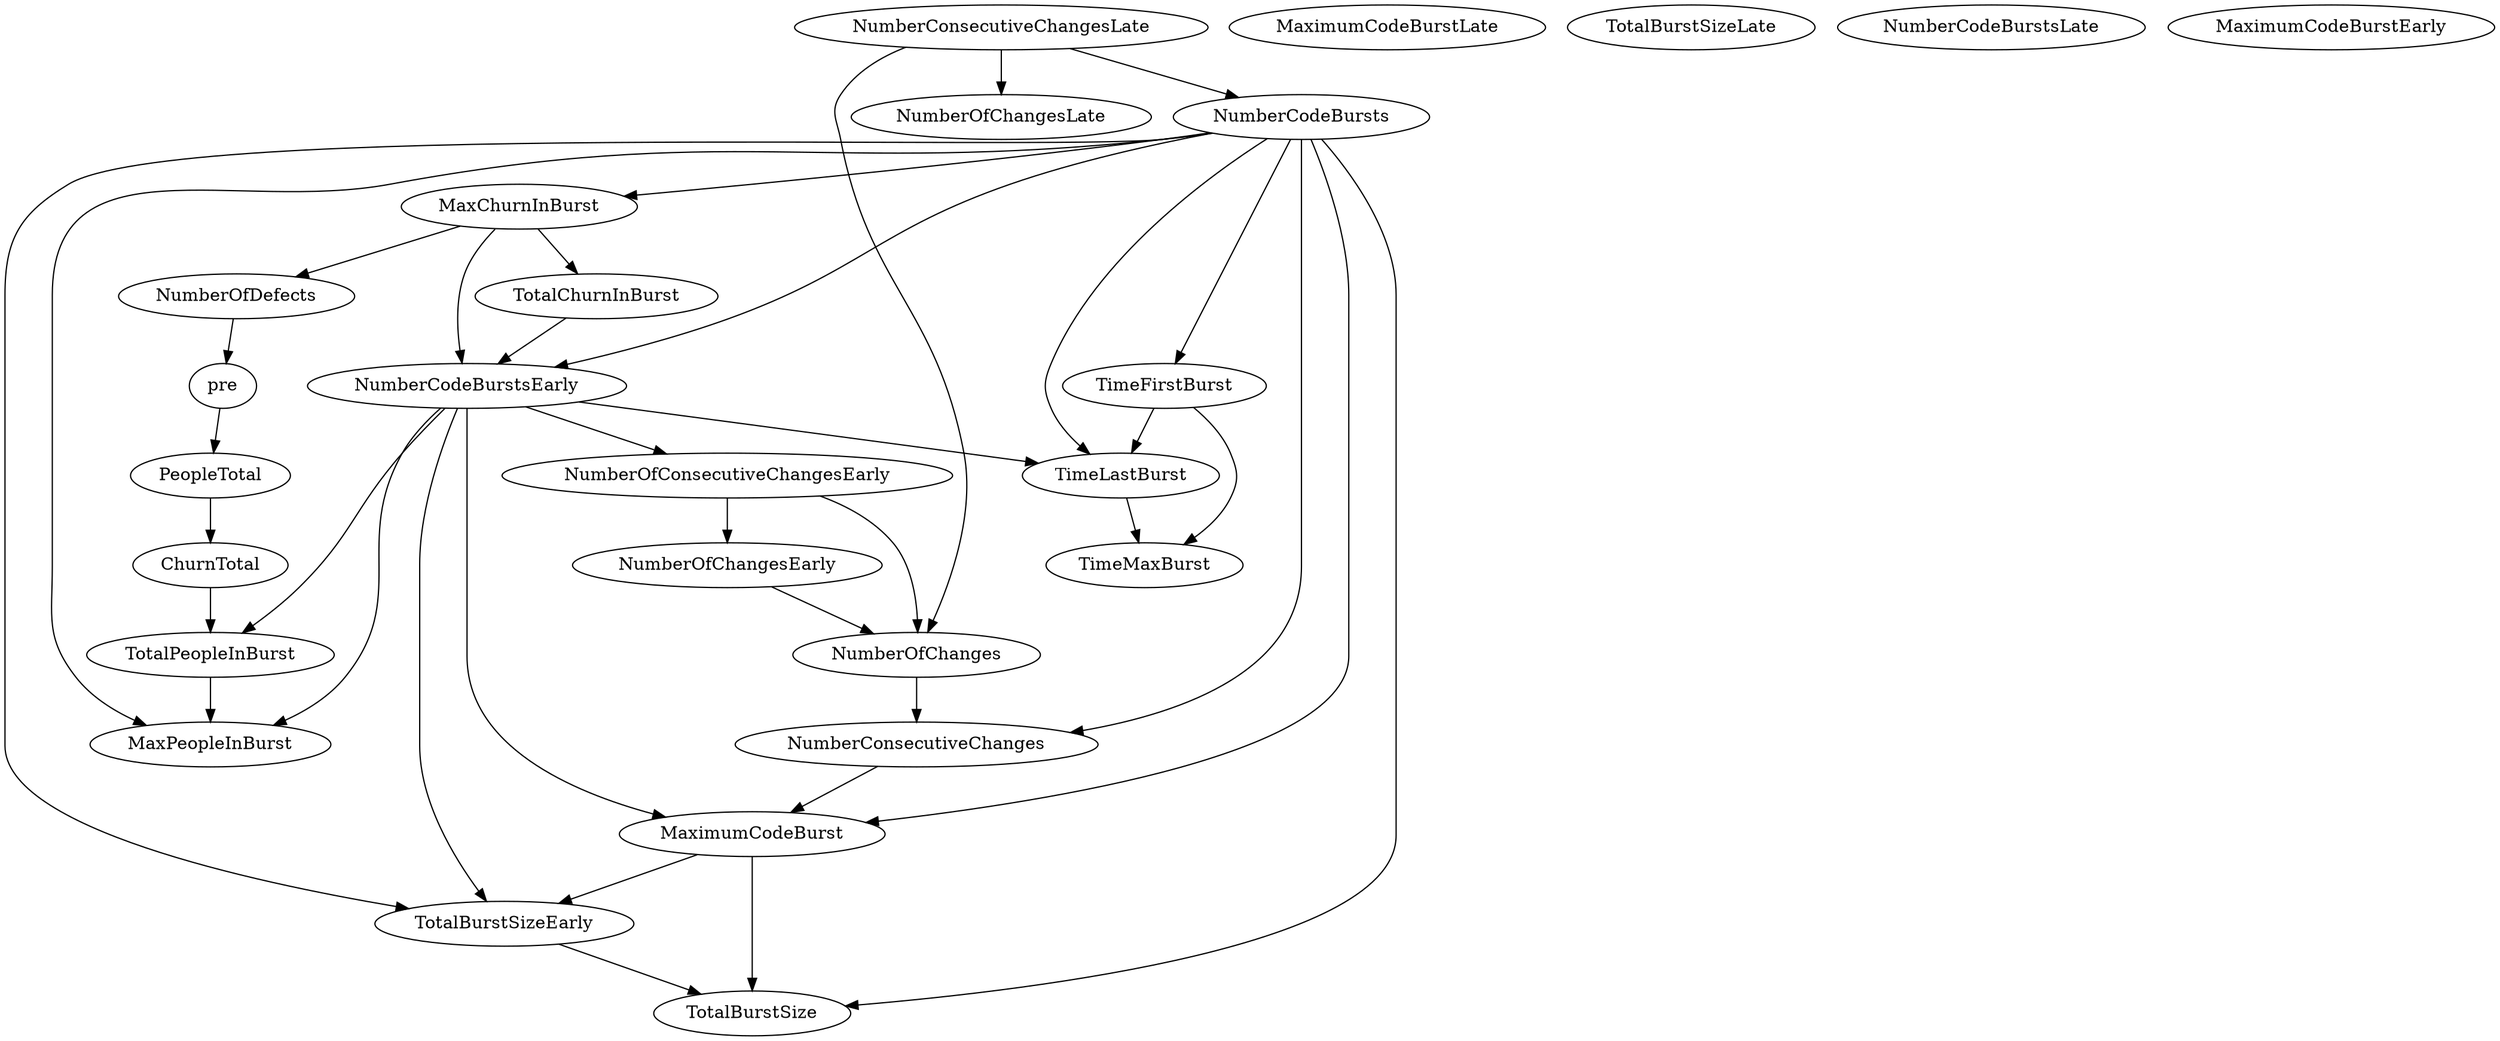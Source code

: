 digraph {
   TotalPeopleInBurst;
   MaximumCodeBurstLate;
   NumberOfChanges;
   MaxPeopleInBurst;
   TotalBurstSizeLate;
   NumberCodeBurstsLate;
   NumberOfChangesLate;
   NumberOfChangesEarly;
   MaxChurnInBurst;
   MaximumCodeBurstEarly;
   NumberCodeBurstsEarly;
   TimeFirstBurst;
   TotalChurnInBurst;
   ChurnTotal;
   MaximumCodeBurst;
   NumberOfConsecutiveChangesEarly;
   NumberConsecutiveChangesLate;
   TotalBurstSizeEarly;
   TotalBurstSize;
   TimeMaxBurst;
   NumberConsecutiveChanges;
   TimeLastBurst;
   NumberCodeBursts;
   PeopleTotal;
   pre;
   NumberOfDefects;
   TotalPeopleInBurst -> MaxPeopleInBurst;
   NumberOfChanges -> NumberConsecutiveChanges;
   NumberOfChangesEarly -> NumberOfChanges;
   MaxChurnInBurst -> NumberCodeBurstsEarly;
   MaxChurnInBurst -> TotalChurnInBurst;
   MaxChurnInBurst -> NumberOfDefects;
   NumberCodeBurstsEarly -> TotalPeopleInBurst;
   NumberCodeBurstsEarly -> MaxPeopleInBurst;
   NumberCodeBurstsEarly -> MaximumCodeBurst;
   NumberCodeBurstsEarly -> NumberOfConsecutiveChangesEarly;
   NumberCodeBurstsEarly -> TotalBurstSizeEarly;
   NumberCodeBurstsEarly -> TimeLastBurst;
   TimeFirstBurst -> TimeMaxBurst;
   TimeFirstBurst -> TimeLastBurst;
   TotalChurnInBurst -> NumberCodeBurstsEarly;
   ChurnTotal -> TotalPeopleInBurst;
   MaximumCodeBurst -> TotalBurstSizeEarly;
   MaximumCodeBurst -> TotalBurstSize;
   NumberOfConsecutiveChangesEarly -> NumberOfChanges;
   NumberOfConsecutiveChangesEarly -> NumberOfChangesEarly;
   NumberConsecutiveChangesLate -> NumberOfChanges;
   NumberConsecutiveChangesLate -> NumberOfChangesLate;
   NumberConsecutiveChangesLate -> NumberCodeBursts;
   TotalBurstSizeEarly -> TotalBurstSize;
   NumberConsecutiveChanges -> MaximumCodeBurst;
   TimeLastBurst -> TimeMaxBurst;
   NumberCodeBursts -> MaxPeopleInBurst;
   NumberCodeBursts -> MaxChurnInBurst;
   NumberCodeBursts -> NumberCodeBurstsEarly;
   NumberCodeBursts -> TimeFirstBurst;
   NumberCodeBursts -> MaximumCodeBurst;
   NumberCodeBursts -> TotalBurstSizeEarly;
   NumberCodeBursts -> TotalBurstSize;
   NumberCodeBursts -> NumberConsecutiveChanges;
   NumberCodeBursts -> TimeLastBurst;
   PeopleTotal -> ChurnTotal;
   pre -> PeopleTotal;
   NumberOfDefects -> pre;
}
